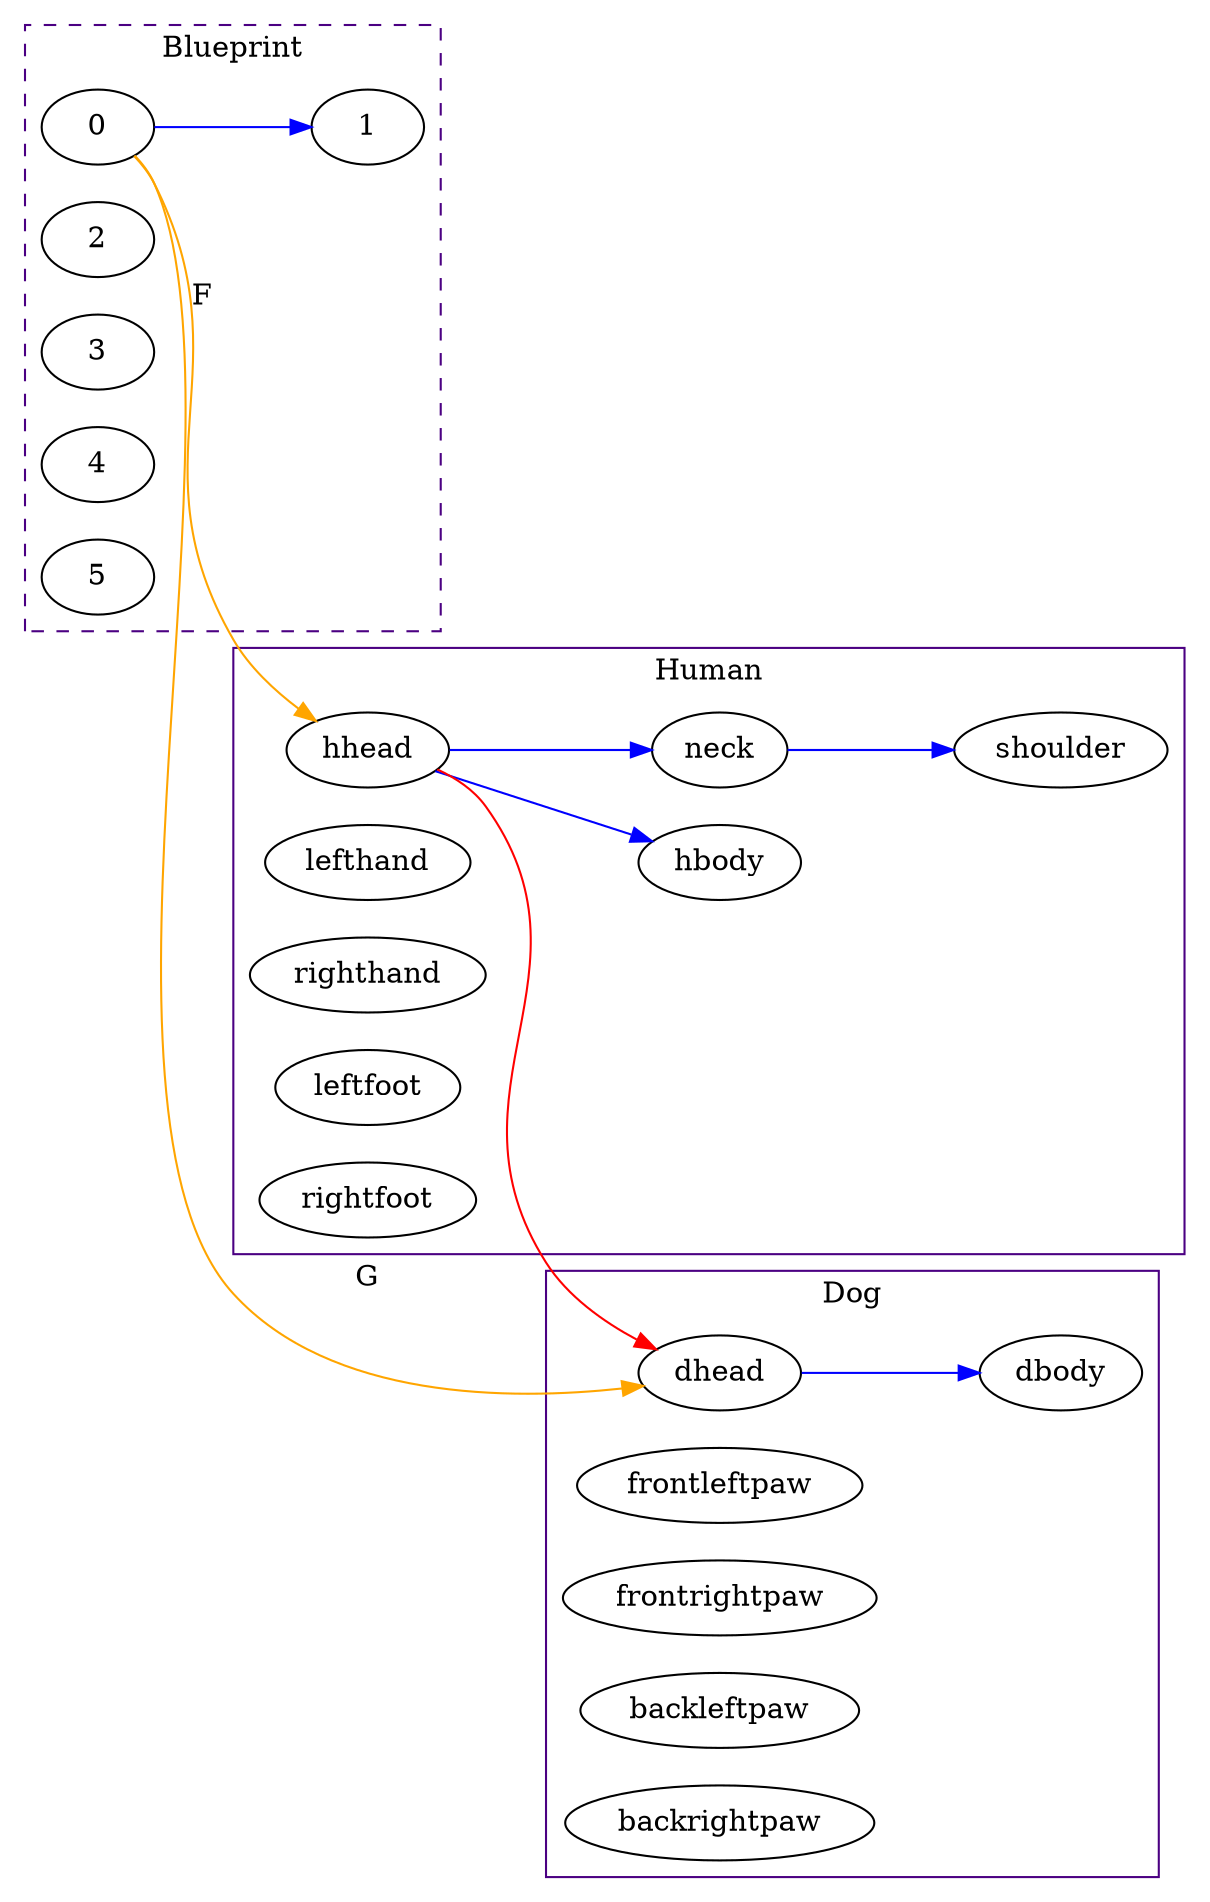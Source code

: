 digraph X { rankdir = LR
  // there are three categories in the example that Bartosz presents
  // each category has objects and morphisms that belong to that category
  //edge {color = blue} NO
  subgraph clusterB {label = Blueprint; color = indigo; style = dashed
    0 1 2 3 4 5
    0->1 [color = blue]
  }
  subgraph clusterH {label = Human; color = indigo
    hhead hbody lefthand righthand leftfoot rightfoot neck shoulder
    hhead->hbody [color = blue]
    hhead->neck->shoulder [color = blue]
  }
  subgraph clusterD {label = Dog; color = indigo
    dhead dbody frontleftpaw frontrightpaw backleftpaw backrightpaw
    dhead->dbody [color = blue]
  }
  
  // functors between categories  object -> object
  0->hhead [color = orange] [label = F]
  0->dhead [color = orange] [label = G]
  // but Graphviz, which is based on a concept of Graph, is probably unable to completely represent functors, which include mappings between morphisms  m -> m
  
  // natural transformation, from model to model
  hhead->dhead [color = red]
}
